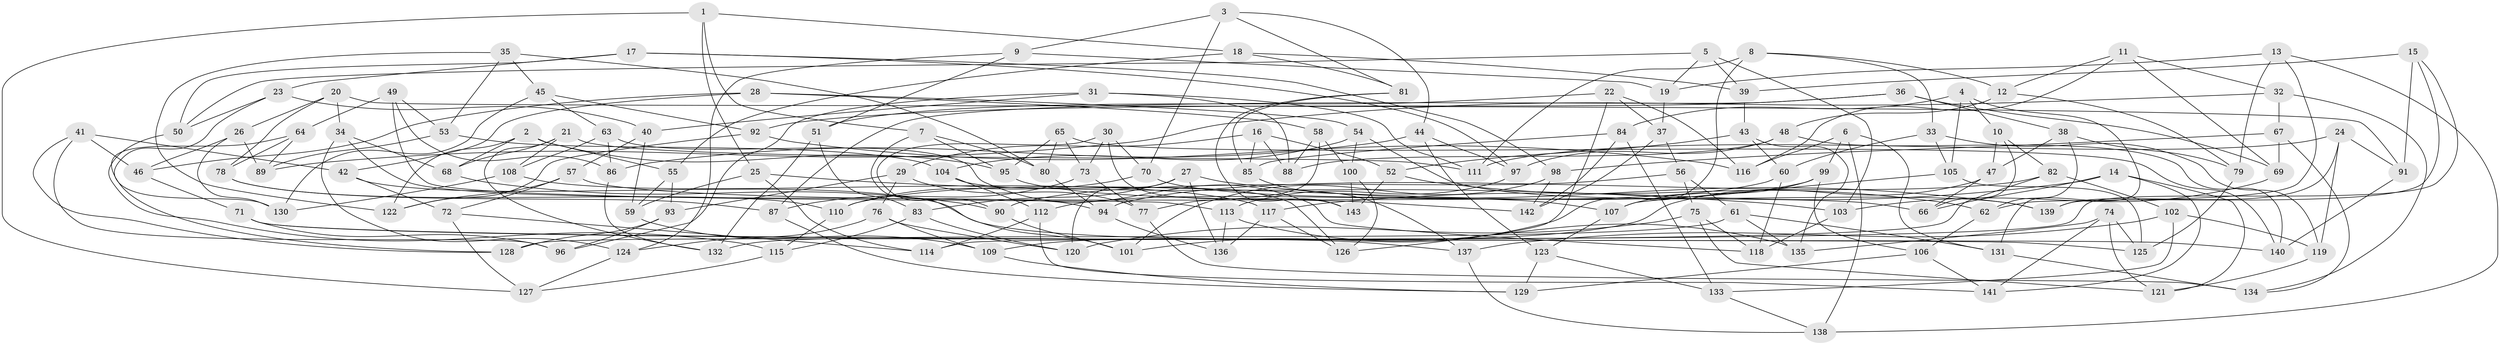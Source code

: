 // Generated by graph-tools (version 1.1) at 2025/59/03/09/25 04:59:31]
// undirected, 143 vertices, 286 edges
graph export_dot {
graph [start="1"]
  node [color=gray90,style=filled];
  1;
  2;
  3;
  4;
  5;
  6;
  7;
  8;
  9;
  10;
  11;
  12;
  13;
  14;
  15;
  16;
  17;
  18;
  19;
  20;
  21;
  22;
  23;
  24;
  25;
  26;
  27;
  28;
  29;
  30;
  31;
  32;
  33;
  34;
  35;
  36;
  37;
  38;
  39;
  40;
  41;
  42;
  43;
  44;
  45;
  46;
  47;
  48;
  49;
  50;
  51;
  52;
  53;
  54;
  55;
  56;
  57;
  58;
  59;
  60;
  61;
  62;
  63;
  64;
  65;
  66;
  67;
  68;
  69;
  70;
  71;
  72;
  73;
  74;
  75;
  76;
  77;
  78;
  79;
  80;
  81;
  82;
  83;
  84;
  85;
  86;
  87;
  88;
  89;
  90;
  91;
  92;
  93;
  94;
  95;
  96;
  97;
  98;
  99;
  100;
  101;
  102;
  103;
  104;
  105;
  106;
  107;
  108;
  109;
  110;
  111;
  112;
  113;
  114;
  115;
  116;
  117;
  118;
  119;
  120;
  121;
  122;
  123;
  124;
  125;
  126;
  127;
  128;
  129;
  130;
  131;
  132;
  133;
  134;
  135;
  136;
  137;
  138;
  139;
  140;
  141;
  142;
  143;
  1 -- 25;
  1 -- 18;
  1 -- 127;
  1 -- 7;
  2 -- 122;
  2 -- 68;
  2 -- 55;
  2 -- 95;
  3 -- 70;
  3 -- 44;
  3 -- 9;
  3 -- 81;
  4 -- 105;
  4 -- 131;
  4 -- 10;
  4 -- 84;
  5 -- 19;
  5 -- 50;
  5 -- 103;
  5 -- 39;
  6 -- 138;
  6 -- 131;
  6 -- 116;
  6 -- 99;
  7 -- 95;
  7 -- 80;
  7 -- 101;
  8 -- 12;
  8 -- 33;
  8 -- 101;
  8 -- 111;
  9 -- 124;
  9 -- 19;
  9 -- 51;
  10 -- 47;
  10 -- 82;
  10 -- 66;
  11 -- 69;
  11 -- 12;
  11 -- 32;
  11 -- 116;
  12 -- 79;
  12 -- 48;
  13 -- 138;
  13 -- 79;
  13 -- 19;
  13 -- 62;
  14 -- 117;
  14 -- 121;
  14 -- 141;
  14 -- 66;
  15 -- 39;
  15 -- 114;
  15 -- 139;
  15 -- 91;
  16 -- 29;
  16 -- 52;
  16 -- 88;
  16 -- 85;
  17 -- 23;
  17 -- 50;
  17 -- 97;
  17 -- 98;
  18 -- 39;
  18 -- 81;
  18 -- 55;
  19 -- 37;
  20 -- 78;
  20 -- 91;
  20 -- 34;
  20 -- 26;
  21 -- 108;
  21 -- 132;
  21 -- 111;
  21 -- 68;
  22 -- 116;
  22 -- 37;
  22 -- 126;
  22 -- 51;
  23 -- 40;
  23 -- 130;
  23 -- 50;
  24 -- 119;
  24 -- 139;
  24 -- 111;
  24 -- 91;
  25 -- 114;
  25 -- 59;
  25 -- 103;
  26 -- 46;
  26 -- 89;
  26 -- 130;
  27 -- 120;
  27 -- 139;
  27 -- 83;
  27 -- 136;
  28 -- 46;
  28 -- 54;
  28 -- 42;
  28 -- 58;
  29 -- 77;
  29 -- 93;
  29 -- 76;
  30 -- 70;
  30 -- 143;
  30 -- 90;
  30 -- 73;
  31 -- 88;
  31 -- 40;
  31 -- 96;
  31 -- 111;
  32 -- 89;
  32 -- 67;
  32 -- 134;
  33 -- 119;
  33 -- 60;
  33 -- 105;
  34 -- 94;
  34 -- 124;
  34 -- 68;
  35 -- 45;
  35 -- 53;
  35 -- 80;
  35 -- 122;
  36 -- 87;
  36 -- 69;
  36 -- 38;
  36 -- 92;
  37 -- 56;
  37 -- 142;
  38 -- 62;
  38 -- 79;
  38 -- 47;
  39 -- 43;
  40 -- 59;
  40 -- 57;
  41 -- 96;
  41 -- 42;
  41 -- 46;
  41 -- 128;
  42 -- 72;
  42 -- 137;
  43 -- 60;
  43 -- 52;
  43 -- 135;
  44 -- 97;
  44 -- 86;
  44 -- 123;
  45 -- 130;
  45 -- 92;
  45 -- 63;
  46 -- 71;
  47 -- 109;
  47 -- 66;
  48 -- 140;
  48 -- 97;
  48 -- 88;
  49 -- 64;
  49 -- 86;
  49 -- 53;
  49 -- 113;
  50 -- 115;
  51 -- 83;
  51 -- 132;
  52 -- 143;
  52 -- 62;
  53 -- 89;
  53 -- 104;
  54 -- 104;
  54 -- 139;
  54 -- 100;
  55 -- 59;
  55 -- 93;
  56 -- 90;
  56 -- 61;
  56 -- 75;
  57 -- 122;
  57 -- 66;
  57 -- 72;
  58 -- 88;
  58 -- 100;
  58 -- 77;
  59 -- 109;
  60 -- 118;
  60 -- 112;
  61 -- 132;
  61 -- 135;
  61 -- 131;
  62 -- 106;
  63 -- 86;
  63 -- 108;
  63 -- 118;
  64 -- 128;
  64 -- 78;
  64 -- 89;
  65 -- 95;
  65 -- 80;
  65 -- 73;
  65 -- 140;
  67 -- 98;
  67 -- 134;
  67 -- 69;
  68 -- 90;
  69 -- 103;
  70 -- 107;
  70 -- 110;
  71 -- 96;
  71 -- 125;
  71 -- 140;
  72 -- 114;
  72 -- 127;
  73 -- 87;
  73 -- 77;
  74 -- 135;
  74 -- 141;
  74 -- 121;
  74 -- 125;
  75 -- 120;
  75 -- 121;
  75 -- 118;
  76 -- 120;
  76 -- 109;
  76 -- 124;
  77 -- 134;
  78 -- 87;
  78 -- 110;
  79 -- 125;
  80 -- 94;
  81 -- 143;
  81 -- 85;
  82 -- 128;
  82 -- 94;
  82 -- 102;
  83 -- 120;
  83 -- 115;
  84 -- 142;
  84 -- 133;
  84 -- 85;
  85 -- 137;
  86 -- 132;
  87 -- 129;
  90 -- 101;
  91 -- 140;
  92 -- 116;
  92 -- 122;
  93 -- 96;
  93 -- 128;
  94 -- 136;
  95 -- 142;
  97 -- 113;
  98 -- 101;
  98 -- 142;
  99 -- 107;
  99 -- 106;
  99 -- 110;
  100 -- 143;
  100 -- 126;
  102 -- 119;
  102 -- 137;
  102 -- 133;
  103 -- 118;
  104 -- 126;
  104 -- 112;
  105 -- 125;
  105 -- 107;
  106 -- 129;
  106 -- 141;
  107 -- 123;
  108 -- 117;
  108 -- 130;
  109 -- 129;
  110 -- 115;
  112 -- 114;
  112 -- 141;
  113 -- 136;
  113 -- 135;
  115 -- 127;
  117 -- 136;
  117 -- 126;
  119 -- 121;
  123 -- 129;
  123 -- 133;
  124 -- 127;
  131 -- 134;
  133 -- 138;
  137 -- 138;
}

